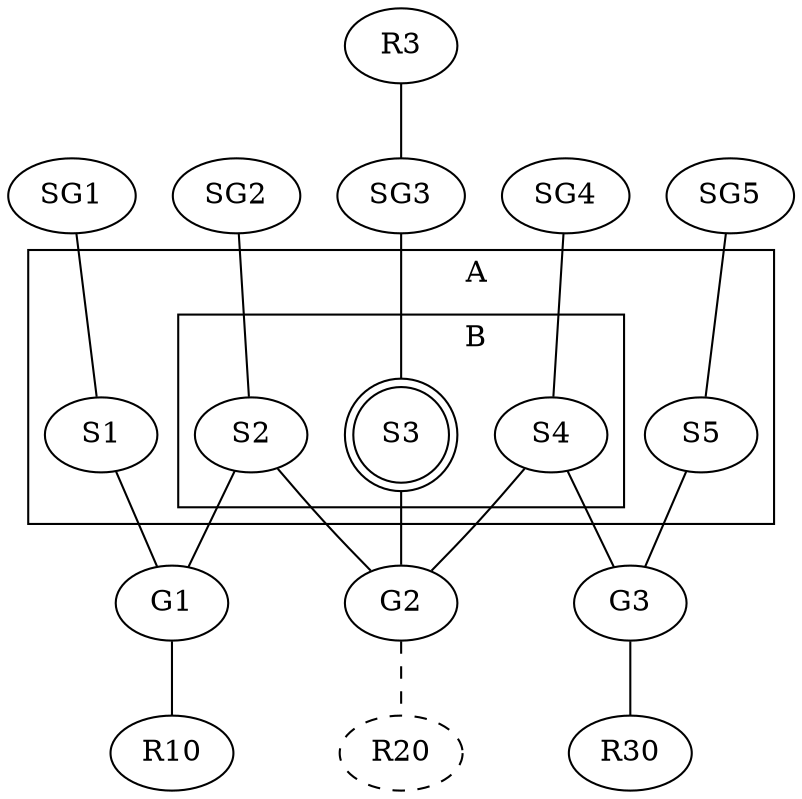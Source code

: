graph G {
  /* Startgroups and it's repos */
  R3  -- SG3
  SG1 -- S1
  SG2 -- S2
  SG3 -- S3
  SG4 -- S4
  SG5 -- S5

  /* Labgroups */
  S1 -- G1
  S2 -- G1

  S2 -- G2
  S3 -- G2
  S4 -- G2

  S4 -- G3
  S5 -- G3
  
  /* The sets A and B */
  subgraph cluster_A {
    S1
    S2
    S3
    S4
    S5
    label = "                A"

    subgraph cluster_B {
      S2
      S3
      S4
      label = "                B"
    }
  }

  /* Repos */
  G1 -- R10
  G2 -- R20 [style=dashed]
  G3 -- R30

  /* Bonus properties */ 
  S3 [shape = doublecircle] 
  R20 [style=dashed]
}



